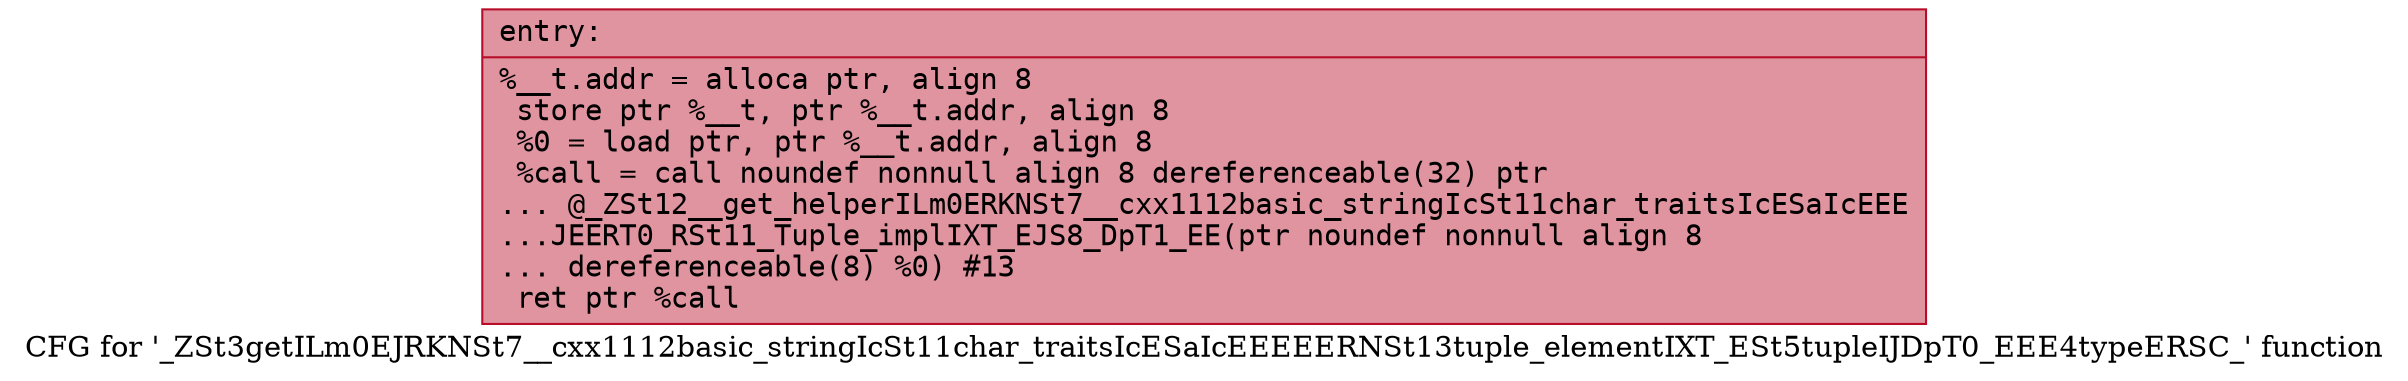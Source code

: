 digraph "CFG for '_ZSt3getILm0EJRKNSt7__cxx1112basic_stringIcSt11char_traitsIcESaIcEEEEERNSt13tuple_elementIXT_ESt5tupleIJDpT0_EEE4typeERSC_' function" {
	label="CFG for '_ZSt3getILm0EJRKNSt7__cxx1112basic_stringIcSt11char_traitsIcESaIcEEEEERNSt13tuple_elementIXT_ESt5tupleIJDpT0_EEE4typeERSC_' function";

	Node0x55ee2723e8f0 [shape=record,color="#b70d28ff", style=filled, fillcolor="#b70d2870" fontname="Courier",label="{entry:\l|  %__t.addr = alloca ptr, align 8\l  store ptr %__t, ptr %__t.addr, align 8\l  %0 = load ptr, ptr %__t.addr, align 8\l  %call = call noundef nonnull align 8 dereferenceable(32) ptr\l... @_ZSt12__get_helperILm0ERKNSt7__cxx1112basic_stringIcSt11char_traitsIcESaIcEEE\l...JEERT0_RSt11_Tuple_implIXT_EJS8_DpT1_EE(ptr noundef nonnull align 8\l... dereferenceable(8) %0) #13\l  ret ptr %call\l}"];
}
